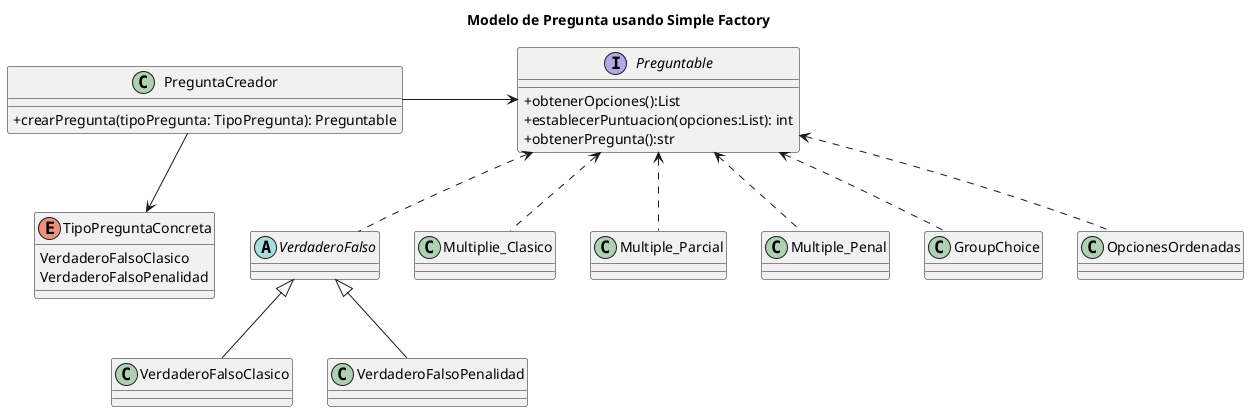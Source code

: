 
@startuml
title Modelo de Pregunta usando Simple Factory
skinparam classAttributeIconSize 0

class PreguntaCreador{
    + crearPregunta(tipoPregunta: TipoPregunta): Preguntable
}

interface Preguntable{
    + obtenerOpciones():List
    + establecerPuntuacion(opciones:List): int
    + obtenerPregunta():str
}

enum TipoPreguntaConcreta{
    VerdaderoFalsoClasico
    VerdaderoFalsoPenalidad
}

abstract class VerdaderoFalso{
    
}

' sin penalidad
class VerdaderoFalsoClasico{
}

class Multiplie_Clasico{

}

class Multiple_Parcial{
    
}

' con penalidad
class VerdaderoFalsoPenalidad{
}

class Multiple_Penal{
}


' Especiales
class GroupChoice{
}

class OpcionesOrdenadas{
}


PreguntaCreador -down->TipoPreguntaConcreta
PreguntaCreador -> Preguntable

Preguntable <.. VerdaderoFalso

' Preg_Penal
VerdaderoFalso <|-- VerdaderoFalsoPenalidad
Preguntable <.. Multiple_Penal


' Pregun_Sin_Penal
VerdaderoFalso <|-- VerdaderoFalsoClasico
Preguntable <.. Multiplie_Clasico
Preguntable <.. Multiple_Parcial

Preguntable <.. GroupChoice
Preguntable <.. OpcionesOrdenadas

@enduml